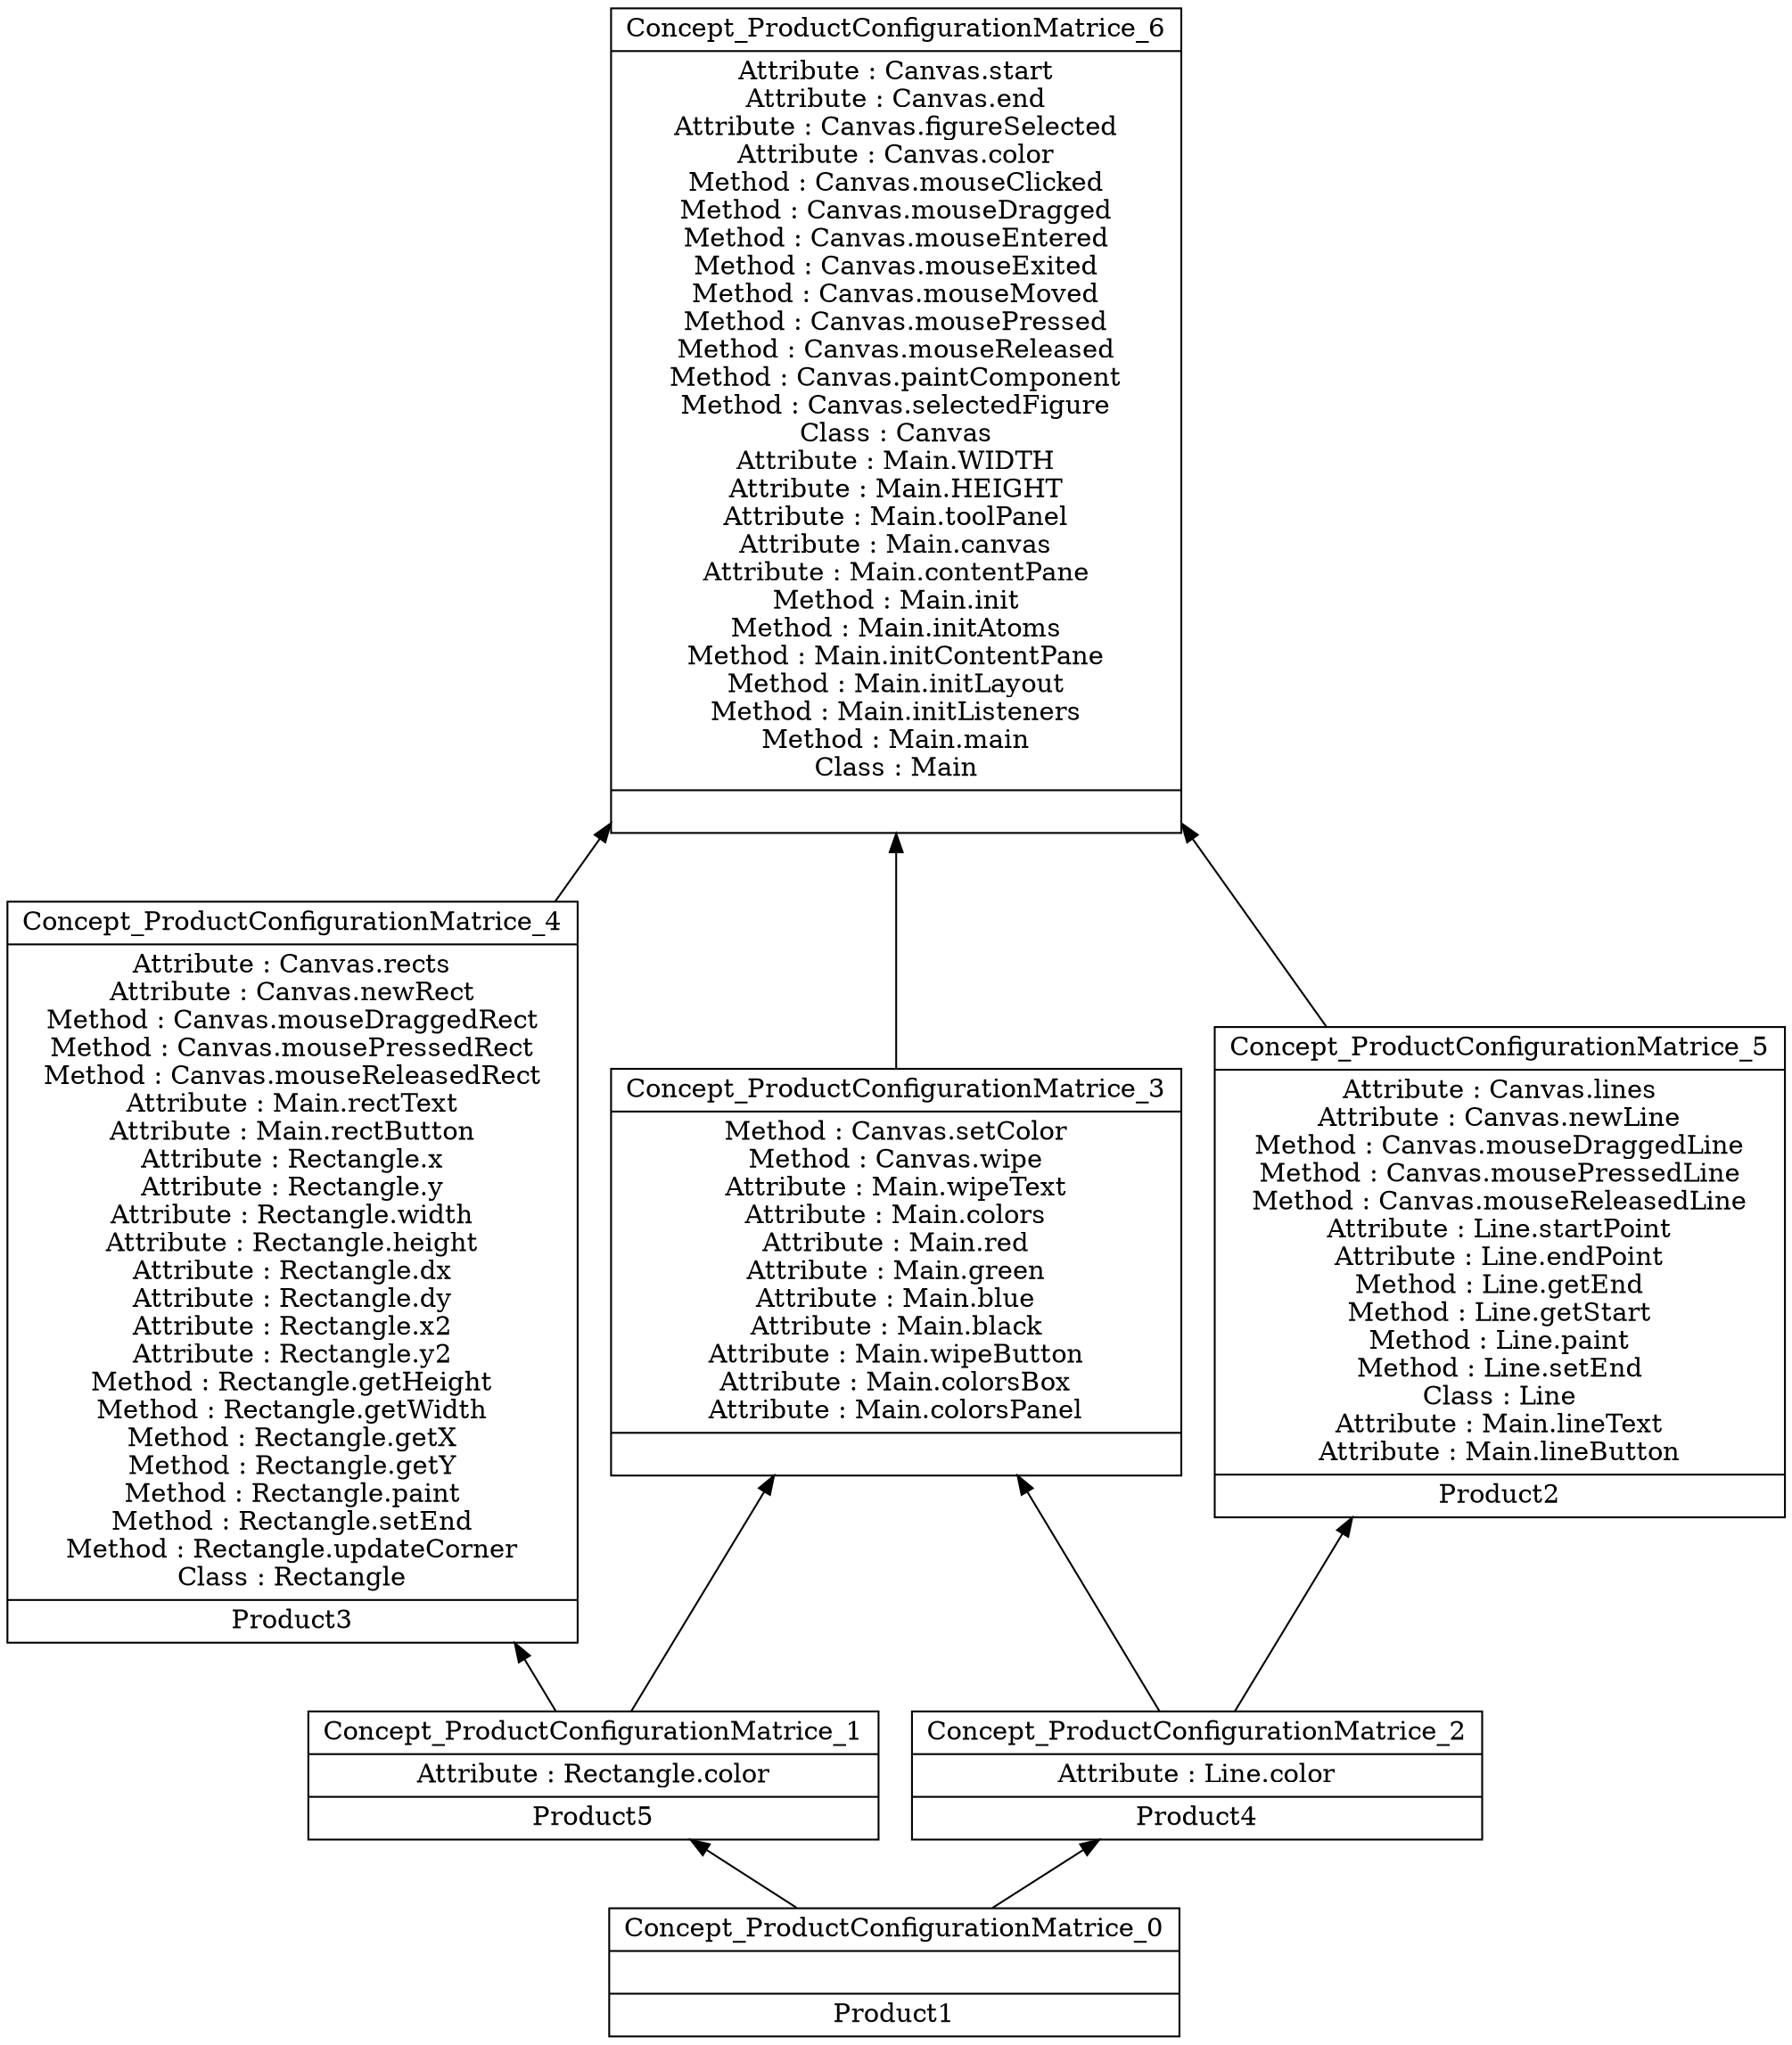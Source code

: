 digraph G { 
	rankdir=BT;
subgraph ProductConfigurationMatrice { 
label="ProductConfigurationMatrice";
1 [shape=record,label="{Concept_ProductConfigurationMatrice_6|Attribute : Canvas.start\nAttribute : Canvas.end\nAttribute : Canvas.figureSelected\nAttribute : Canvas.color\nMethod : Canvas.mouseClicked\nMethod : Canvas.mouseDragged\nMethod : Canvas.mouseEntered\nMethod : Canvas.mouseExited\nMethod : Canvas.mouseMoved\nMethod : Canvas.mousePressed\nMethod : Canvas.mouseReleased\nMethod : Canvas.paintComponent\nMethod : Canvas.selectedFigure\nClass : Canvas\nAttribute : Main.WIDTH\nAttribute : Main.HEIGHT\nAttribute : Main.toolPanel\nAttribute : Main.canvas\nAttribute : Main.contentPane\nMethod : Main.init\nMethod : Main.initAtoms\nMethod : Main.initContentPane\nMethod : Main.initLayout\nMethod : Main.initListeners\nMethod : Main.main\nClass : Main\n|}"];
2 [shape=record,label="{Concept_ProductConfigurationMatrice_5|Attribute : Canvas.lines\nAttribute : Canvas.newLine\nMethod : Canvas.mouseDraggedLine\nMethod : Canvas.mousePressedLine\nMethod : Canvas.mouseReleasedLine\nAttribute : Line.startPoint\nAttribute : Line.endPoint\nMethod : Line.getEnd\nMethod : Line.getStart\nMethod : Line.paint\nMethod : Line.setEnd\nClass : Line\nAttribute : Main.lineText\nAttribute : Main.lineButton\n|Product2\n}"];
3 [shape=record,label="{Concept_ProductConfigurationMatrice_0||Product1\n}"];
4 [shape=record,label="{Concept_ProductConfigurationMatrice_4|Attribute : Canvas.rects\nAttribute : Canvas.newRect\nMethod : Canvas.mouseDraggedRect\nMethod : Canvas.mousePressedRect\nMethod : Canvas.mouseReleasedRect\nAttribute : Main.rectText\nAttribute : Main.rectButton\nAttribute : Rectangle.x\nAttribute : Rectangle.y\nAttribute : Rectangle.width\nAttribute : Rectangle.height\nAttribute : Rectangle.dx\nAttribute : Rectangle.dy\nAttribute : Rectangle.x2\nAttribute : Rectangle.y2\nMethod : Rectangle.getHeight\nMethod : Rectangle.getWidth\nMethod : Rectangle.getX\nMethod : Rectangle.getY\nMethod : Rectangle.paint\nMethod : Rectangle.setEnd\nMethod : Rectangle.updateCorner\nClass : Rectangle\n|Product3\n}"];
5 [shape=record,label="{Concept_ProductConfigurationMatrice_1|Attribute : Rectangle.color\n|Product5\n}"];
6 [shape=record,label="{Concept_ProductConfigurationMatrice_2|Attribute : Line.color\n|Product4\n}"];
7 [shape=record,label="{Concept_ProductConfigurationMatrice_3|Method : Canvas.setColor\nMethod : Canvas.wipe\nAttribute : Main.wipeText\nAttribute : Main.colors\nAttribute : Main.red\nAttribute : Main.green\nAttribute : Main.blue\nAttribute : Main.black\nAttribute : Main.wipeButton\nAttribute : Main.colorsBox\nAttribute : Main.colorsPanel\n|}"];
	4 -> 1
	7 -> 1
	2 -> 1
	6 -> 2
	5 -> 4
	3 -> 5
	3 -> 6
	5 -> 7
	6 -> 7
}
}